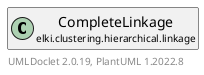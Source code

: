 @startuml
    remove .*\.(Instance|Par|Parameterizer|Factory)$
    set namespaceSeparator none
    hide empty fields
    hide empty methods

    class "<size:14>CompleteLinkage.Par\n<size:10>elki.clustering.hierarchical.linkage" as elki.clustering.hierarchical.linkage.CompleteLinkage.Par [[CompleteLinkage.Par.html]] {
        +make(): CompleteLinkage
    }

    interface "<size:14>Parameterizer\n<size:10>elki.utilities.optionhandling" as elki.utilities.optionhandling.Parameterizer [[../../../utilities/optionhandling/Parameterizer.html]] {
        {abstract} +make(): Object
    }
    class "<size:14>CompleteLinkage\n<size:10>elki.clustering.hierarchical.linkage" as elki.clustering.hierarchical.linkage.CompleteLinkage [[CompleteLinkage.html]]

    elki.utilities.optionhandling.Parameterizer <|.. elki.clustering.hierarchical.linkage.CompleteLinkage.Par
    elki.clustering.hierarchical.linkage.CompleteLinkage +-- elki.clustering.hierarchical.linkage.CompleteLinkage.Par

    center footer UMLDoclet 2.0.19, PlantUML 1.2022.8
@enduml
